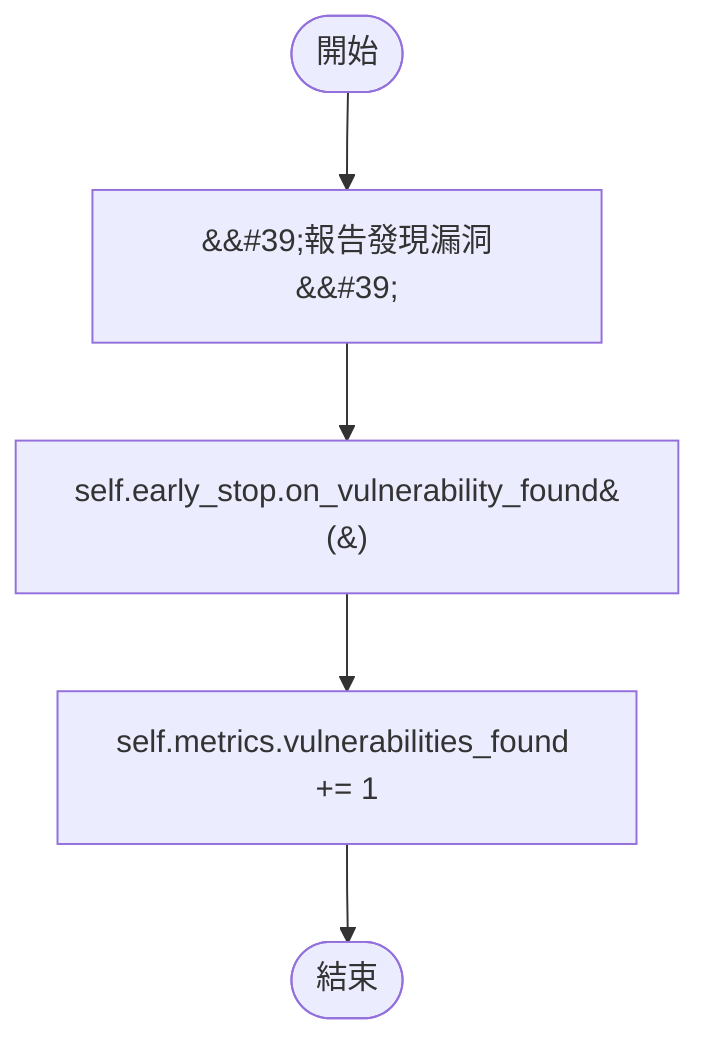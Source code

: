 flowchart TB
    n1([開始])
    n2([結束])
    n3[&amp;&#35;39;報告發現漏洞&amp;&#35;39;]
    n4[self.early_stop.on_vulnerability_found&#40;&#41;]
    n5[self.metrics.vulnerabilities_found += 1]
    n1 --> n3
    n3 --> n4
    n4 --> n5
    n5 --> n2